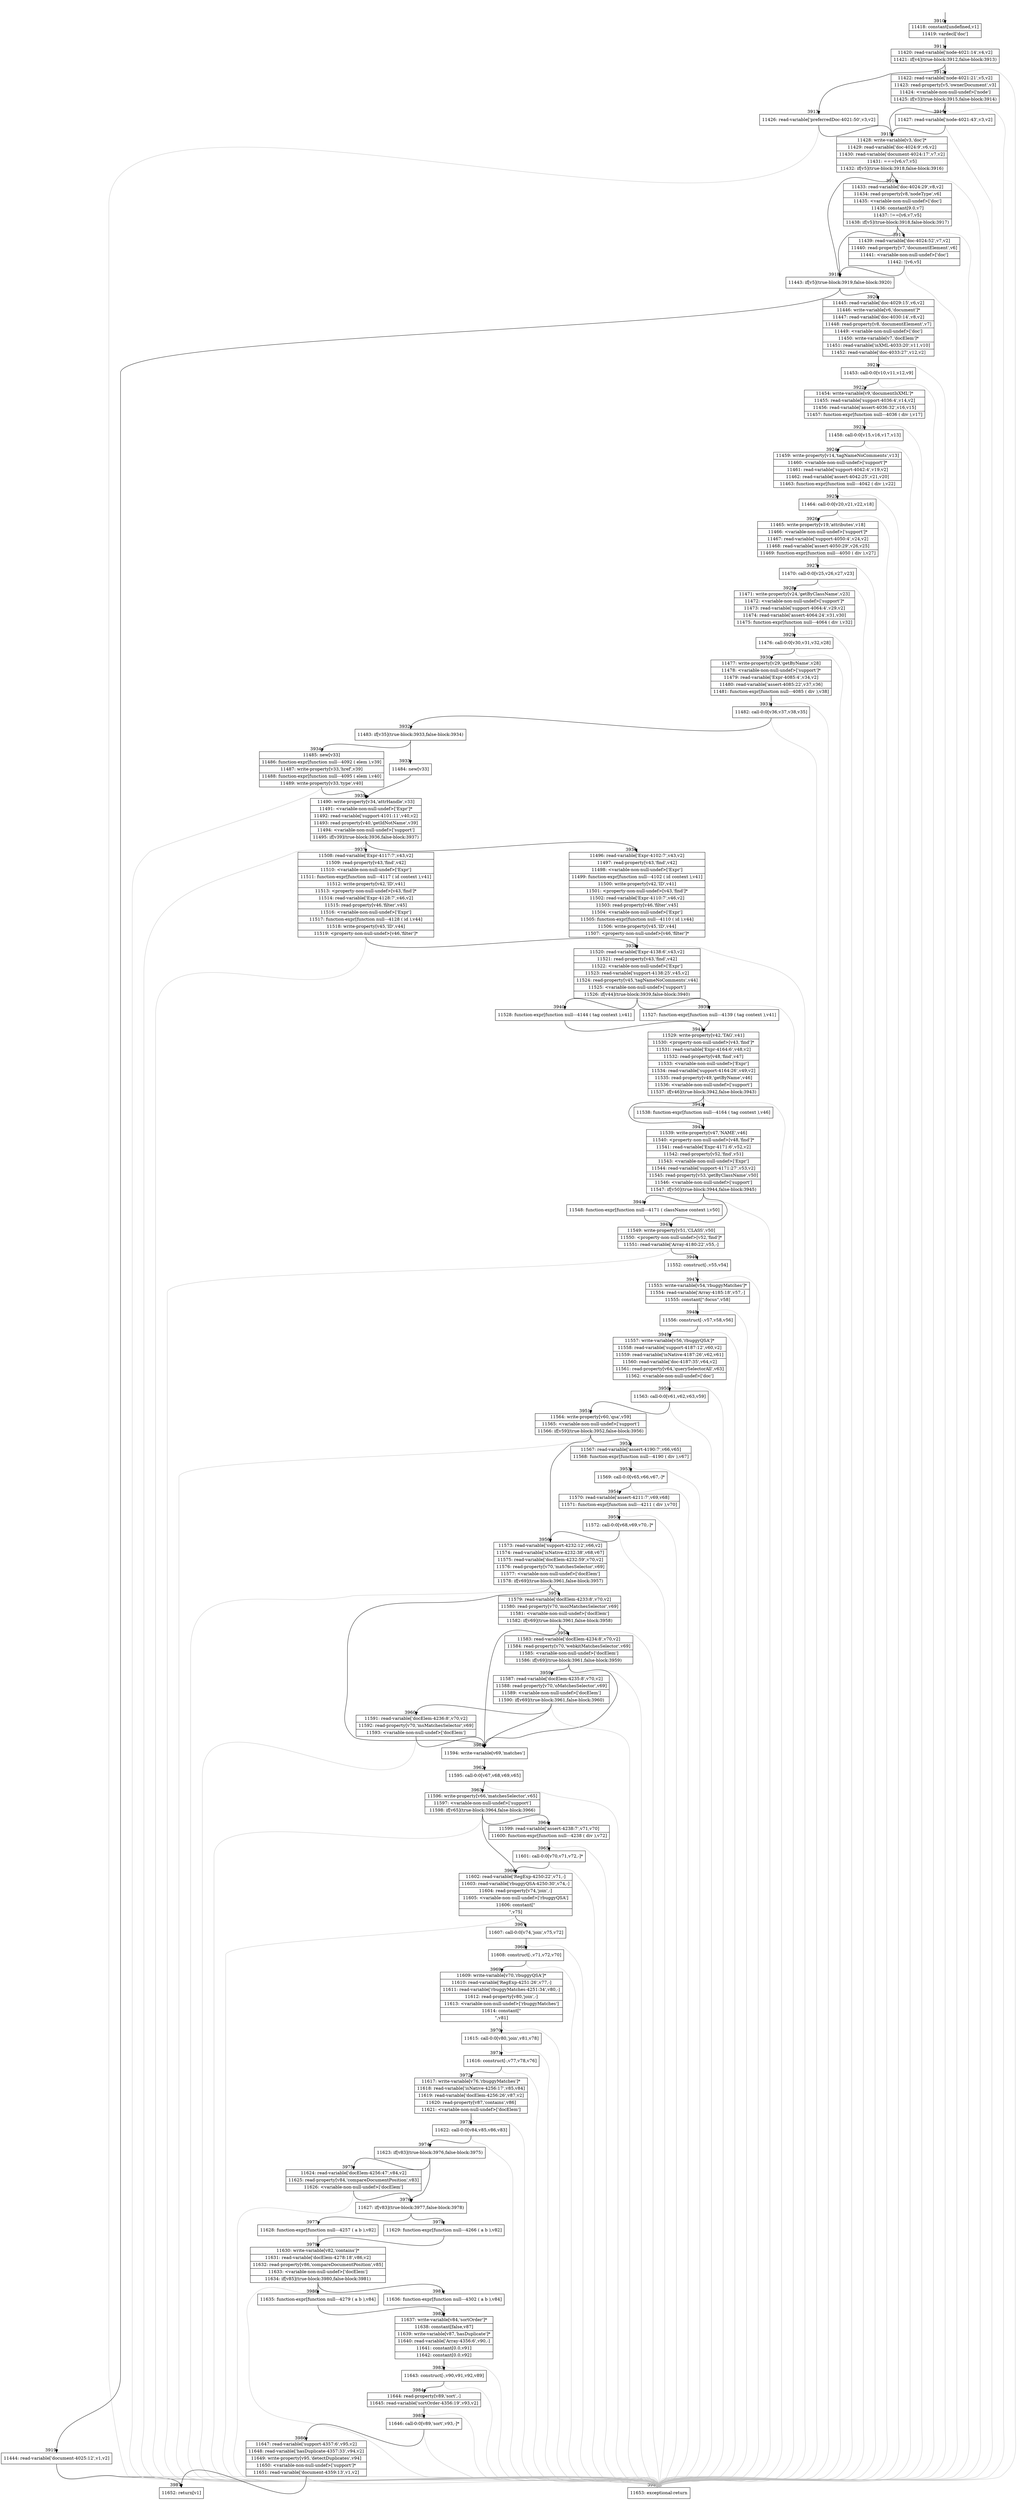 digraph {
rankdir="TD"
BB_entry233[shape=none,label=""];
BB_entry233 -> BB3910 [tailport=s, headport=n, headlabel="    3910"]
BB3910 [shape=record label="{11418: constant[undefined,v1]|11419: vardecl['doc']}" ] 
BB3910 -> BB3911 [tailport=s, headport=n, headlabel="      3911"]
BB3911 [shape=record label="{11420: read-variable['node-4021:14',v4,v2]|11421: if[v4](true-block:3912,false-block:3913)}" ] 
BB3911 -> BB3912 [tailport=s, headport=n, headlabel="      3912"]
BB3911 -> BB3913 [tailport=s, headport=n, headlabel="      3913"]
BB3911 -> BB3988 [tailport=s, headport=n, color=gray, headlabel="      3988"]
BB3912 [shape=record label="{11422: read-variable['node-4021:21',v5,v2]|11423: read-property[v5,'ownerDocument',v3]|11424: \<variable-non-null-undef\>['node']|11425: if[v3](true-block:3915,false-block:3914)}" ] 
BB3912 -> BB3915 [tailport=s, headport=n, headlabel="      3915"]
BB3912 -> BB3914 [tailport=s, headport=n, headlabel="      3914"]
BB3912 -> BB3988 [tailport=s, headport=n, color=gray]
BB3913 [shape=record label="{11426: read-variable['preferredDoc-4021:50',v3,v2]}" ] 
BB3913 -> BB3915 [tailport=s, headport=n]
BB3913 -> BB3988 [tailport=s, headport=n, color=gray]
BB3914 [shape=record label="{11427: read-variable['node-4021:43',v3,v2]}" ] 
BB3914 -> BB3915 [tailport=s, headport=n]
BB3914 -> BB3988 [tailport=s, headport=n, color=gray]
BB3915 [shape=record label="{11428: write-variable[v3,'doc']*|11429: read-variable['doc-4024:9',v6,v2]|11430: read-variable['document-4024:17',v7,v2]|11431: ===[v6,v7,v5]|11432: if[v5](true-block:3918,false-block:3916)}" ] 
BB3915 -> BB3918 [tailport=s, headport=n, headlabel="      3918"]
BB3915 -> BB3916 [tailport=s, headport=n, headlabel="      3916"]
BB3915 -> BB3988 [tailport=s, headport=n, color=gray]
BB3916 [shape=record label="{11433: read-variable['doc-4024:29',v8,v2]|11434: read-property[v8,'nodeType',v6]|11435: \<variable-non-null-undef\>['doc']|11436: constant[9.0,v7]|11437: !==[v6,v7,v5]|11438: if[v5](true-block:3918,false-block:3917)}" ] 
BB3916 -> BB3918 [tailport=s, headport=n]
BB3916 -> BB3917 [tailport=s, headport=n, headlabel="      3917"]
BB3916 -> BB3988 [tailport=s, headport=n, color=gray]
BB3917 [shape=record label="{11439: read-variable['doc-4024:52',v7,v2]|11440: read-property[v7,'documentElement',v6]|11441: \<variable-non-null-undef\>['doc']|11442: ![v6,v5]}" ] 
BB3917 -> BB3918 [tailport=s, headport=n]
BB3917 -> BB3988 [tailport=s, headport=n, color=gray]
BB3918 [shape=record label="{11443: if[v5](true-block:3919,false-block:3920)}" ] 
BB3918 -> BB3919 [tailport=s, headport=n, headlabel="      3919"]
BB3918 -> BB3920 [tailport=s, headport=n, headlabel="      3920"]
BB3919 [shape=record label="{11444: read-variable['document-4025:12',v1,v2]}" ] 
BB3919 -> BB3987 [tailport=s, headport=n, headlabel="      3987"]
BB3919 -> BB3988 [tailport=s, headport=n, color=gray]
BB3920 [shape=record label="{11445: read-variable['doc-4029:15',v6,v2]|11446: write-variable[v6,'document']*|11447: read-variable['doc-4030:14',v8,v2]|11448: read-property[v8,'documentElement',v7]|11449: \<variable-non-null-undef\>['doc']|11450: write-variable[v7,'docElem']*|11451: read-variable['isXML-4033:20',v11,v10]|11452: read-variable['doc-4033:27',v12,v2]}" ] 
BB3920 -> BB3921 [tailport=s, headport=n, headlabel="      3921"]
BB3920 -> BB3988 [tailport=s, headport=n, color=gray]
BB3921 [shape=record label="{11453: call-0:0[v10,v11,v12,v9]}" ] 
BB3921 -> BB3922 [tailport=s, headport=n, headlabel="      3922"]
BB3921 -> BB3988 [tailport=s, headport=n, color=gray]
BB3922 [shape=record label="{11454: write-variable[v9,'documentIsXML']*|11455: read-variable['support-4036:4',v14,v2]|11456: read-variable['assert-4036:32',v16,v15]|11457: function-expr[function null---4036 ( div ),v17]}" ] 
BB3922 -> BB3923 [tailport=s, headport=n, headlabel="      3923"]
BB3922 -> BB3988 [tailport=s, headport=n, color=gray]
BB3923 [shape=record label="{11458: call-0:0[v15,v16,v17,v13]}" ] 
BB3923 -> BB3924 [tailport=s, headport=n, headlabel="      3924"]
BB3923 -> BB3988 [tailport=s, headport=n, color=gray]
BB3924 [shape=record label="{11459: write-property[v14,'tagNameNoComments',v13]|11460: \<variable-non-null-undef\>['support']*|11461: read-variable['support-4042:4',v19,v2]|11462: read-variable['assert-4042:25',v21,v20]|11463: function-expr[function null---4042 ( div ),v22]}" ] 
BB3924 -> BB3925 [tailport=s, headport=n, headlabel="      3925"]
BB3924 -> BB3988 [tailport=s, headport=n, color=gray]
BB3925 [shape=record label="{11464: call-0:0[v20,v21,v22,v18]}" ] 
BB3925 -> BB3926 [tailport=s, headport=n, headlabel="      3926"]
BB3925 -> BB3988 [tailport=s, headport=n, color=gray]
BB3926 [shape=record label="{11465: write-property[v19,'attributes',v18]|11466: \<variable-non-null-undef\>['support']*|11467: read-variable['support-4050:4',v24,v2]|11468: read-variable['assert-4050:29',v26,v25]|11469: function-expr[function null---4050 ( div ),v27]}" ] 
BB3926 -> BB3927 [tailport=s, headport=n, headlabel="      3927"]
BB3926 -> BB3988 [tailport=s, headport=n, color=gray]
BB3927 [shape=record label="{11470: call-0:0[v25,v26,v27,v23]}" ] 
BB3927 -> BB3928 [tailport=s, headport=n, headlabel="      3928"]
BB3927 -> BB3988 [tailport=s, headport=n, color=gray]
BB3928 [shape=record label="{11471: write-property[v24,'getByClassName',v23]|11472: \<variable-non-null-undef\>['support']*|11473: read-variable['support-4064:4',v29,v2]|11474: read-variable['assert-4064:24',v31,v30]|11475: function-expr[function null---4064 ( div ),v32]}" ] 
BB3928 -> BB3929 [tailport=s, headport=n, headlabel="      3929"]
BB3928 -> BB3988 [tailport=s, headport=n, color=gray]
BB3929 [shape=record label="{11476: call-0:0[v30,v31,v32,v28]}" ] 
BB3929 -> BB3930 [tailport=s, headport=n, headlabel="      3930"]
BB3929 -> BB3988 [tailport=s, headport=n, color=gray]
BB3930 [shape=record label="{11477: write-property[v29,'getByName',v28]|11478: \<variable-non-null-undef\>['support']*|11479: read-variable['Expr-4085:4',v34,v2]|11480: read-variable['assert-4085:22',v37,v36]|11481: function-expr[function null---4085 ( div ),v38]}" ] 
BB3930 -> BB3931 [tailport=s, headport=n, headlabel="      3931"]
BB3930 -> BB3988 [tailport=s, headport=n, color=gray]
BB3931 [shape=record label="{11482: call-0:0[v36,v37,v38,v35]}" ] 
BB3931 -> BB3932 [tailport=s, headport=n, headlabel="      3932"]
BB3931 -> BB3988 [tailport=s, headport=n, color=gray]
BB3932 [shape=record label="{11483: if[v35](true-block:3933,false-block:3934)}" ] 
BB3932 -> BB3933 [tailport=s, headport=n, headlabel="      3933"]
BB3932 -> BB3934 [tailport=s, headport=n, headlabel="      3934"]
BB3933 [shape=record label="{11484: new[v33]}" ] 
BB3933 -> BB3935 [tailport=s, headport=n, headlabel="      3935"]
BB3934 [shape=record label="{11485: new[v33]|11486: function-expr[function null---4092 ( elem ),v39]|11487: write-property[v33,'href',v39]|11488: function-expr[function null---4095 ( elem ),v40]|11489: write-property[v33,'type',v40]}" ] 
BB3934 -> BB3935 [tailport=s, headport=n]
BB3934 -> BB3988 [tailport=s, headport=n, color=gray]
BB3935 [shape=record label="{11490: write-property[v34,'attrHandle',v33]|11491: \<variable-non-null-undef\>['Expr']*|11492: read-variable['support-4101:11',v40,v2]|11493: read-property[v40,'getIdNotName',v39]|11494: \<variable-non-null-undef\>['support']|11495: if[v39](true-block:3936,false-block:3937)}" ] 
BB3935 -> BB3936 [tailport=s, headport=n, headlabel="      3936"]
BB3935 -> BB3937 [tailport=s, headport=n, headlabel="      3937"]
BB3935 -> BB3988 [tailport=s, headport=n, color=gray]
BB3936 [shape=record label="{11496: read-variable['Expr-4102:7',v43,v2]|11497: read-property[v43,'find',v42]|11498: \<variable-non-null-undef\>['Expr']|11499: function-expr[function null---4102 ( id context ),v41]|11500: write-property[v42,'ID',v41]|11501: \<property-non-null-undef\>[v43,'find']*|11502: read-variable['Expr-4110:7',v46,v2]|11503: read-property[v46,'filter',v45]|11504: \<variable-non-null-undef\>['Expr']|11505: function-expr[function null---4110 ( id ),v44]|11506: write-property[v45,'ID',v44]|11507: \<property-non-null-undef\>[v46,'filter']*}" ] 
BB3936 -> BB3938 [tailport=s, headport=n, headlabel="      3938"]
BB3936 -> BB3988 [tailport=s, headport=n, color=gray]
BB3937 [shape=record label="{11508: read-variable['Expr-4117:7',v43,v2]|11509: read-property[v43,'find',v42]|11510: \<variable-non-null-undef\>['Expr']|11511: function-expr[function null---4117 ( id context ),v41]|11512: write-property[v42,'ID',v41]|11513: \<property-non-null-undef\>[v43,'find']*|11514: read-variable['Expr-4128:7',v46,v2]|11515: read-property[v46,'filter',v45]|11516: \<variable-non-null-undef\>['Expr']|11517: function-expr[function null---4128 ( id ),v44]|11518: write-property[v45,'ID',v44]|11519: \<property-non-null-undef\>[v46,'filter']*}" ] 
BB3937 -> BB3938 [tailport=s, headport=n]
BB3937 -> BB3988 [tailport=s, headport=n, color=gray]
BB3938 [shape=record label="{11520: read-variable['Expr-4138:6',v43,v2]|11521: read-property[v43,'find',v42]|11522: \<variable-non-null-undef\>['Expr']|11523: read-variable['support-4138:25',v45,v2]|11524: read-property[v45,'tagNameNoComments',v44]|11525: \<variable-non-null-undef\>['support']|11526: if[v44](true-block:3939,false-block:3940)}" ] 
BB3938 -> BB3939 [tailport=s, headport=n, headlabel="      3939"]
BB3938 -> BB3940 [tailport=s, headport=n, headlabel="      3940"]
BB3938 -> BB3988 [tailport=s, headport=n, color=gray]
BB3939 [shape=record label="{11527: function-expr[function null---4139 ( tag context ),v41]}" ] 
BB3939 -> BB3941 [tailport=s, headport=n, headlabel="      3941"]
BB3940 [shape=record label="{11528: function-expr[function null---4144 ( tag context ),v41]}" ] 
BB3940 -> BB3941 [tailport=s, headport=n]
BB3941 [shape=record label="{11529: write-property[v42,'TAG',v41]|11530: \<property-non-null-undef\>[v43,'find']*|11531: read-variable['Expr-4164:6',v48,v2]|11532: read-property[v48,'find',v47]|11533: \<variable-non-null-undef\>['Expr']|11534: read-variable['support-4164:26',v49,v2]|11535: read-property[v49,'getByName',v46]|11536: \<variable-non-null-undef\>['support']|11537: if[v46](true-block:3942,false-block:3943)}" ] 
BB3941 -> BB3943 [tailport=s, headport=n, headlabel="      3943"]
BB3941 -> BB3942 [tailport=s, headport=n, headlabel="      3942"]
BB3941 -> BB3988 [tailport=s, headport=n, color=gray]
BB3942 [shape=record label="{11538: function-expr[function null---4164 ( tag context ),v46]}" ] 
BB3942 -> BB3943 [tailport=s, headport=n]
BB3943 [shape=record label="{11539: write-property[v47,'NAME',v46]|11540: \<property-non-null-undef\>[v48,'find']*|11541: read-variable['Expr-4171:6',v52,v2]|11542: read-property[v52,'find',v51]|11543: \<variable-non-null-undef\>['Expr']|11544: read-variable['support-4171:27',v53,v2]|11545: read-property[v53,'getByClassName',v50]|11546: \<variable-non-null-undef\>['support']|11547: if[v50](true-block:3944,false-block:3945)}" ] 
BB3943 -> BB3945 [tailport=s, headport=n, headlabel="      3945"]
BB3943 -> BB3944 [tailport=s, headport=n, headlabel="      3944"]
BB3943 -> BB3988 [tailport=s, headport=n, color=gray]
BB3944 [shape=record label="{11548: function-expr[function null---4171 ( className context ),v50]}" ] 
BB3944 -> BB3945 [tailport=s, headport=n]
BB3945 [shape=record label="{11549: write-property[v51,'CLASS',v50]|11550: \<property-non-null-undef\>[v52,'find']*|11551: read-variable['Array-4180:22',v55,-]}" ] 
BB3945 -> BB3946 [tailport=s, headport=n, headlabel="      3946"]
BB3945 -> BB3988 [tailport=s, headport=n, color=gray]
BB3946 [shape=record label="{11552: construct[-,v55,v54]}" ] 
BB3946 -> BB3947 [tailport=s, headport=n, headlabel="      3947"]
BB3946 -> BB3988 [tailport=s, headport=n, color=gray]
BB3947 [shape=record label="{11553: write-variable[v54,'rbuggyMatches']*|11554: read-variable['Array-4185:18',v57,-]|11555: constant[\":focus\",v58]}" ] 
BB3947 -> BB3948 [tailport=s, headport=n, headlabel="      3948"]
BB3947 -> BB3988 [tailport=s, headport=n, color=gray]
BB3948 [shape=record label="{11556: construct[-,v57,v58,v56]}" ] 
BB3948 -> BB3949 [tailport=s, headport=n, headlabel="      3949"]
BB3948 -> BB3988 [tailport=s, headport=n, color=gray]
BB3949 [shape=record label="{11557: write-variable[v56,'rbuggyQSA']*|11558: read-variable['support-4187:12',v60,v2]|11559: read-variable['isNative-4187:26',v62,v61]|11560: read-variable['doc-4187:35',v64,v2]|11561: read-property[v64,'querySelectorAll',v63]|11562: \<variable-non-null-undef\>['doc']}" ] 
BB3949 -> BB3950 [tailport=s, headport=n, headlabel="      3950"]
BB3949 -> BB3988 [tailport=s, headport=n, color=gray]
BB3950 [shape=record label="{11563: call-0:0[v61,v62,v63,v59]}" ] 
BB3950 -> BB3951 [tailport=s, headport=n, headlabel="      3951"]
BB3950 -> BB3988 [tailport=s, headport=n, color=gray]
BB3951 [shape=record label="{11564: write-property[v60,'qsa',v59]|11565: \<variable-non-null-undef\>['support']|11566: if[v59](true-block:3952,false-block:3956)}" ] 
BB3951 -> BB3952 [tailport=s, headport=n, headlabel="      3952"]
BB3951 -> BB3956 [tailport=s, headport=n, headlabel="      3956"]
BB3951 -> BB3988 [tailport=s, headport=n, color=gray]
BB3952 [shape=record label="{11567: read-variable['assert-4190:7',v66,v65]|11568: function-expr[function null---4190 ( div ),v67]}" ] 
BB3952 -> BB3953 [tailport=s, headport=n, headlabel="      3953"]
BB3952 -> BB3988 [tailport=s, headport=n, color=gray]
BB3953 [shape=record label="{11569: call-0:0[v65,v66,v67,-]*}" ] 
BB3953 -> BB3954 [tailport=s, headport=n, headlabel="      3954"]
BB3953 -> BB3988 [tailport=s, headport=n, color=gray]
BB3954 [shape=record label="{11570: read-variable['assert-4211:7',v69,v68]|11571: function-expr[function null---4211 ( div ),v70]}" ] 
BB3954 -> BB3955 [tailport=s, headport=n, headlabel="      3955"]
BB3954 -> BB3988 [tailport=s, headport=n, color=gray]
BB3955 [shape=record label="{11572: call-0:0[v68,v69,v70,-]*}" ] 
BB3955 -> BB3956 [tailport=s, headport=n]
BB3955 -> BB3988 [tailport=s, headport=n, color=gray]
BB3956 [shape=record label="{11573: read-variable['support-4232:12',v66,v2]|11574: read-variable['isNative-4232:38',v68,v67]|11575: read-variable['docElem-4232:59',v70,v2]|11576: read-property[v70,'matchesSelector',v69]|11577: \<variable-non-null-undef\>['docElem']|11578: if[v69](true-block:3961,false-block:3957)}" ] 
BB3956 -> BB3961 [tailport=s, headport=n, headlabel="      3961"]
BB3956 -> BB3957 [tailport=s, headport=n, headlabel="      3957"]
BB3956 -> BB3988 [tailport=s, headport=n, color=gray]
BB3957 [shape=record label="{11579: read-variable['docElem-4233:8',v70,v2]|11580: read-property[v70,'mozMatchesSelector',v69]|11581: \<variable-non-null-undef\>['docElem']|11582: if[v69](true-block:3961,false-block:3958)}" ] 
BB3957 -> BB3961 [tailport=s, headport=n]
BB3957 -> BB3958 [tailport=s, headport=n, headlabel="      3958"]
BB3957 -> BB3988 [tailport=s, headport=n, color=gray]
BB3958 [shape=record label="{11583: read-variable['docElem-4234:8',v70,v2]|11584: read-property[v70,'webkitMatchesSelector',v69]|11585: \<variable-non-null-undef\>['docElem']|11586: if[v69](true-block:3961,false-block:3959)}" ] 
BB3958 -> BB3961 [tailport=s, headport=n]
BB3958 -> BB3959 [tailport=s, headport=n, headlabel="      3959"]
BB3958 -> BB3988 [tailport=s, headport=n, color=gray]
BB3959 [shape=record label="{11587: read-variable['docElem-4235:8',v70,v2]|11588: read-property[v70,'oMatchesSelector',v69]|11589: \<variable-non-null-undef\>['docElem']|11590: if[v69](true-block:3961,false-block:3960)}" ] 
BB3959 -> BB3961 [tailport=s, headport=n]
BB3959 -> BB3960 [tailport=s, headport=n, headlabel="      3960"]
BB3959 -> BB3988 [tailport=s, headport=n, color=gray]
BB3960 [shape=record label="{11591: read-variable['docElem-4236:8',v70,v2]|11592: read-property[v70,'msMatchesSelector',v69]|11593: \<variable-non-null-undef\>['docElem']}" ] 
BB3960 -> BB3961 [tailport=s, headport=n]
BB3960 -> BB3988 [tailport=s, headport=n, color=gray]
BB3961 [shape=record label="{11594: write-variable[v69,'matches']}" ] 
BB3961 -> BB3962 [tailport=s, headport=n, headlabel="      3962"]
BB3962 [shape=record label="{11595: call-0:0[v67,v68,v69,v65]}" ] 
BB3962 -> BB3963 [tailport=s, headport=n, headlabel="      3963"]
BB3962 -> BB3988 [tailport=s, headport=n, color=gray]
BB3963 [shape=record label="{11596: write-property[v66,'matchesSelector',v65]|11597: \<variable-non-null-undef\>['support']|11598: if[v65](true-block:3964,false-block:3966)}" ] 
BB3963 -> BB3964 [tailport=s, headport=n, headlabel="      3964"]
BB3963 -> BB3966 [tailport=s, headport=n, headlabel="      3966"]
BB3963 -> BB3988 [tailport=s, headport=n, color=gray]
BB3964 [shape=record label="{11599: read-variable['assert-4238:7',v71,v70]|11600: function-expr[function null---4238 ( div ),v72]}" ] 
BB3964 -> BB3965 [tailport=s, headport=n, headlabel="      3965"]
BB3964 -> BB3988 [tailport=s, headport=n, color=gray]
BB3965 [shape=record label="{11601: call-0:0[v70,v71,v72,-]*}" ] 
BB3965 -> BB3966 [tailport=s, headport=n]
BB3965 -> BB3988 [tailport=s, headport=n, color=gray]
BB3966 [shape=record label="{11602: read-variable['RegExp-4250:22',v71,-]|11603: read-variable['rbuggyQSA-4250:30',v74,-]|11604: read-property[v74,'join',-]|11605: \<variable-non-null-undef\>['rbuggyQSA']|11606: constant[\"|\",v75]}" ] 
BB3966 -> BB3967 [tailport=s, headport=n, headlabel="      3967"]
BB3966 -> BB3988 [tailport=s, headport=n, color=gray]
BB3967 [shape=record label="{11607: call-0:0[v74,'join',v75,v72]}" ] 
BB3967 -> BB3968 [tailport=s, headport=n, headlabel="      3968"]
BB3967 -> BB3988 [tailport=s, headport=n, color=gray]
BB3968 [shape=record label="{11608: construct[-,v71,v72,v70]}" ] 
BB3968 -> BB3969 [tailport=s, headport=n, headlabel="      3969"]
BB3968 -> BB3988 [tailport=s, headport=n, color=gray]
BB3969 [shape=record label="{11609: write-variable[v70,'rbuggyQSA']*|11610: read-variable['RegExp-4251:26',v77,-]|11611: read-variable['rbuggyMatches-4251:34',v80,-]|11612: read-property[v80,'join',-]|11613: \<variable-non-null-undef\>['rbuggyMatches']|11614: constant[\"|\",v81]}" ] 
BB3969 -> BB3970 [tailport=s, headport=n, headlabel="      3970"]
BB3969 -> BB3988 [tailport=s, headport=n, color=gray]
BB3970 [shape=record label="{11615: call-0:0[v80,'join',v81,v78]}" ] 
BB3970 -> BB3971 [tailport=s, headport=n, headlabel="      3971"]
BB3970 -> BB3988 [tailport=s, headport=n, color=gray]
BB3971 [shape=record label="{11616: construct[-,v77,v78,v76]}" ] 
BB3971 -> BB3972 [tailport=s, headport=n, headlabel="      3972"]
BB3971 -> BB3988 [tailport=s, headport=n, color=gray]
BB3972 [shape=record label="{11617: write-variable[v76,'rbuggyMatches']*|11618: read-variable['isNative-4256:17',v85,v84]|11619: read-variable['docElem-4256:26',v87,v2]|11620: read-property[v87,'contains',v86]|11621: \<variable-non-null-undef\>['docElem']}" ] 
BB3972 -> BB3973 [tailport=s, headport=n, headlabel="      3973"]
BB3972 -> BB3988 [tailport=s, headport=n, color=gray]
BB3973 [shape=record label="{11622: call-0:0[v84,v85,v86,v83]}" ] 
BB3973 -> BB3974 [tailport=s, headport=n, headlabel="      3974"]
BB3973 -> BB3988 [tailport=s, headport=n, color=gray]
BB3974 [shape=record label="{11623: if[v83](true-block:3976,false-block:3975)}" ] 
BB3974 -> BB3976 [tailport=s, headport=n, headlabel="      3976"]
BB3974 -> BB3975 [tailport=s, headport=n, headlabel="      3975"]
BB3975 [shape=record label="{11624: read-variable['docElem-4256:47',v84,v2]|11625: read-property[v84,'compareDocumentPosition',v83]|11626: \<variable-non-null-undef\>['docElem']}" ] 
BB3975 -> BB3976 [tailport=s, headport=n]
BB3975 -> BB3988 [tailport=s, headport=n, color=gray]
BB3976 [shape=record label="{11627: if[v83](true-block:3977,false-block:3978)}" ] 
BB3976 -> BB3977 [tailport=s, headport=n, headlabel="      3977"]
BB3976 -> BB3978 [tailport=s, headport=n, headlabel="      3978"]
BB3977 [shape=record label="{11628: function-expr[function null---4257 ( a b ),v82]}" ] 
BB3977 -> BB3979 [tailport=s, headport=n, headlabel="      3979"]
BB3978 [shape=record label="{11629: function-expr[function null---4266 ( a b ),v82]}" ] 
BB3978 -> BB3979 [tailport=s, headport=n]
BB3979 [shape=record label="{11630: write-variable[v82,'contains']*|11631: read-variable['docElem-4278:18',v86,v2]|11632: read-property[v86,'compareDocumentPosition',v85]|11633: \<variable-non-null-undef\>['docElem']|11634: if[v85](true-block:3980,false-block:3981)}" ] 
BB3979 -> BB3980 [tailport=s, headport=n, headlabel="      3980"]
BB3979 -> BB3981 [tailport=s, headport=n, headlabel="      3981"]
BB3979 -> BB3988 [tailport=s, headport=n, color=gray]
BB3980 [shape=record label="{11635: function-expr[function null---4279 ( a b ),v84]}" ] 
BB3980 -> BB3982 [tailport=s, headport=n, headlabel="      3982"]
BB3981 [shape=record label="{11636: function-expr[function null---4302 ( a b ),v84]}" ] 
BB3981 -> BB3982 [tailport=s, headport=n]
BB3982 [shape=record label="{11637: write-variable[v84,'sortOrder']*|11638: constant[false,v87]|11639: write-variable[v87,'hasDuplicate']*|11640: read-variable['Array-4356:6',v90,-]|11641: constant[0.0,v91]|11642: constant[0.0,v92]}" ] 
BB3982 -> BB3983 [tailport=s, headport=n, headlabel="      3983"]
BB3982 -> BB3988 [tailport=s, headport=n, color=gray]
BB3983 [shape=record label="{11643: construct[-,v90,v91,v92,v89]}" ] 
BB3983 -> BB3984 [tailport=s, headport=n, headlabel="      3984"]
BB3983 -> BB3988 [tailport=s, headport=n, color=gray]
BB3984 [shape=record label="{11644: read-property[v89,'sort',-]|11645: read-variable['sortOrder-4356:19',v93,v2]}" ] 
BB3984 -> BB3985 [tailport=s, headport=n, headlabel="      3985"]
BB3984 -> BB3988 [tailport=s, headport=n, color=gray]
BB3985 [shape=record label="{11646: call-0:0[v89,'sort',v93,-]*}" ] 
BB3985 -> BB3986 [tailport=s, headport=n, headlabel="      3986"]
BB3985 -> BB3988 [tailport=s, headport=n, color=gray]
BB3986 [shape=record label="{11647: read-variable['support-4357:6',v95,v2]|11648: read-variable['hasDuplicate-4357:33',v94,v2]|11649: write-property[v95,'detectDuplicates',v94]|11650: \<variable-non-null-undef\>['support']*|11651: read-variable['document-4359:13',v1,v2]}" ] 
BB3986 -> BB3987 [tailport=s, headport=n]
BB3986 -> BB3988 [tailport=s, headport=n, color=gray]
BB3987 [shape=record label="{11652: return[v1]}" ] 
BB3988 [shape=record label="{11653: exceptional-return}" ] 
}
